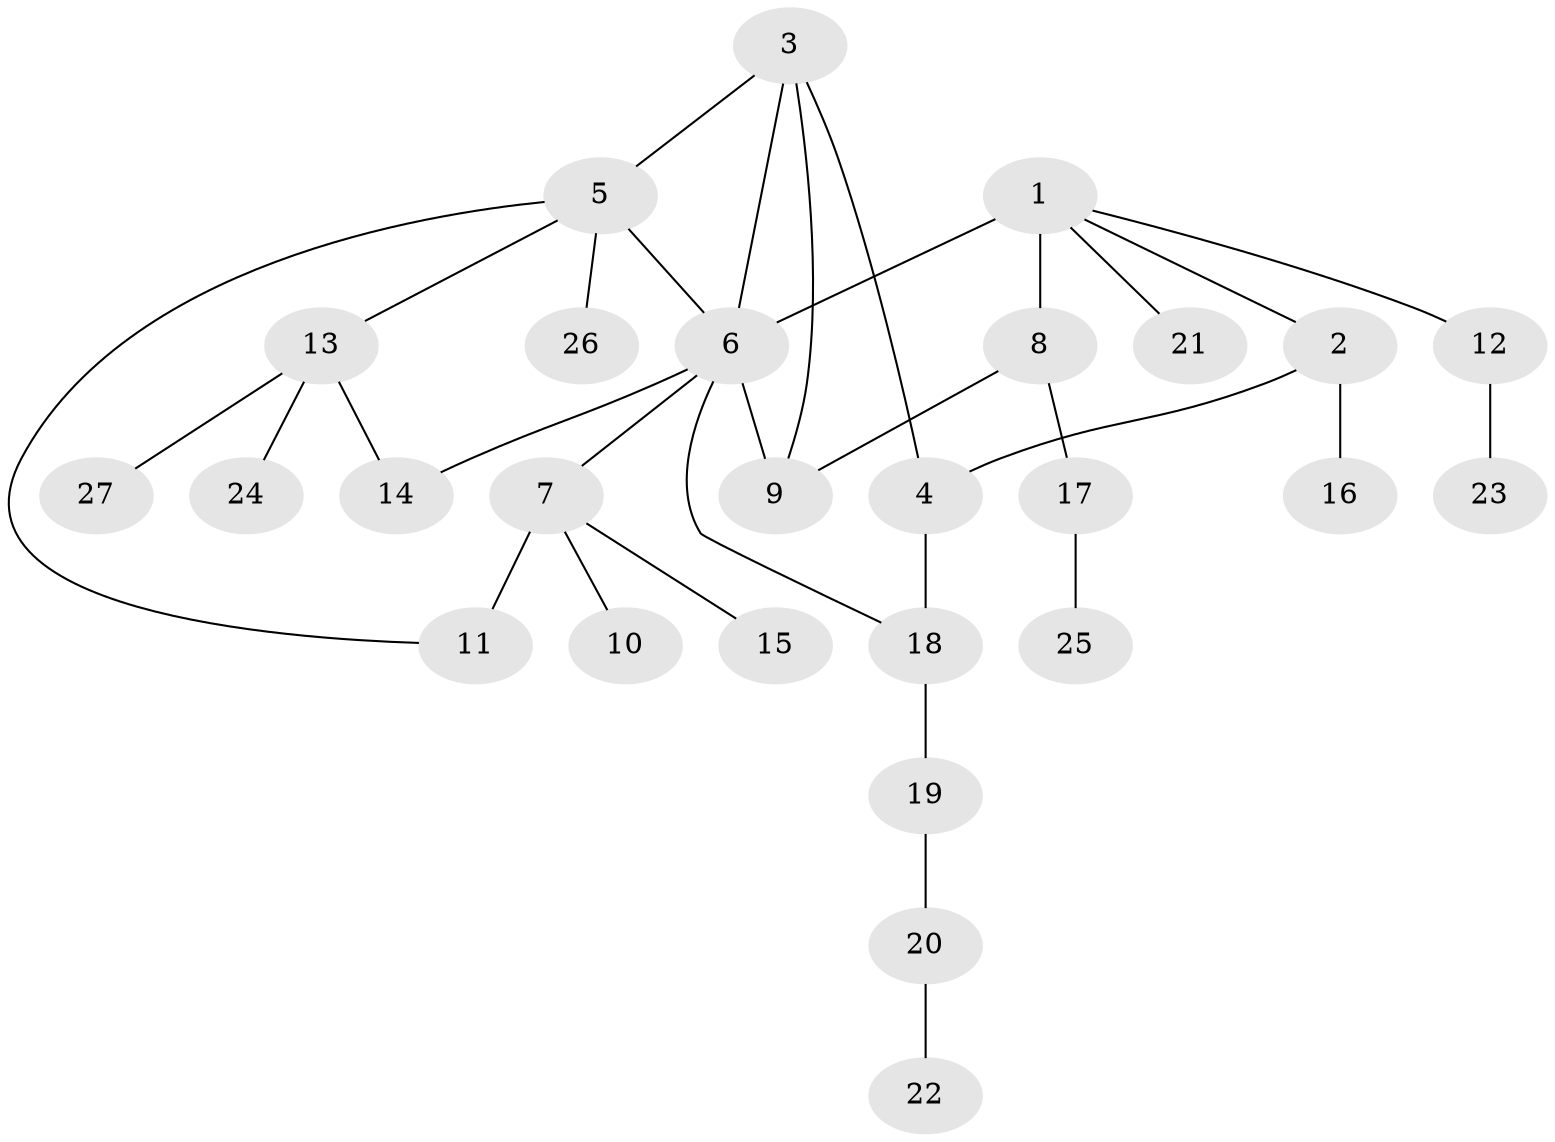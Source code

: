 // original degree distribution, {8: 0.037037037037037035, 4: 0.07407407407407407, 5: 0.05555555555555555, 7: 0.018518518518518517, 3: 0.07407407407407407, 6: 0.037037037037037035, 2: 0.2222222222222222, 1: 0.48148148148148145}
// Generated by graph-tools (version 1.1) at 2025/37/03/09/25 02:37:44]
// undirected, 27 vertices, 33 edges
graph export_dot {
graph [start="1"]
  node [color=gray90,style=filled];
  1;
  2;
  3;
  4;
  5;
  6;
  7;
  8;
  9;
  10;
  11;
  12;
  13;
  14;
  15;
  16;
  17;
  18;
  19;
  20;
  21;
  22;
  23;
  24;
  25;
  26;
  27;
  1 -- 2 [weight=1.0];
  1 -- 6 [weight=3.0];
  1 -- 8 [weight=1.0];
  1 -- 12 [weight=1.0];
  1 -- 21 [weight=1.0];
  2 -- 4 [weight=1.0];
  2 -- 16 [weight=1.0];
  3 -- 4 [weight=1.0];
  3 -- 5 [weight=1.0];
  3 -- 6 [weight=1.0];
  3 -- 9 [weight=1.0];
  4 -- 18 [weight=1.0];
  5 -- 6 [weight=2.0];
  5 -- 11 [weight=1.0];
  5 -- 13 [weight=1.0];
  5 -- 26 [weight=1.0];
  6 -- 7 [weight=1.0];
  6 -- 9 [weight=6.0];
  6 -- 14 [weight=1.0];
  6 -- 18 [weight=1.0];
  7 -- 10 [weight=1.0];
  7 -- 11 [weight=4.0];
  7 -- 15 [weight=1.0];
  8 -- 9 [weight=1.0];
  8 -- 17 [weight=2.0];
  12 -- 23 [weight=1.0];
  13 -- 14 [weight=1.0];
  13 -- 24 [weight=1.0];
  13 -- 27 [weight=1.0];
  17 -- 25 [weight=1.0];
  18 -- 19 [weight=1.0];
  19 -- 20 [weight=1.0];
  20 -- 22 [weight=2.0];
}
